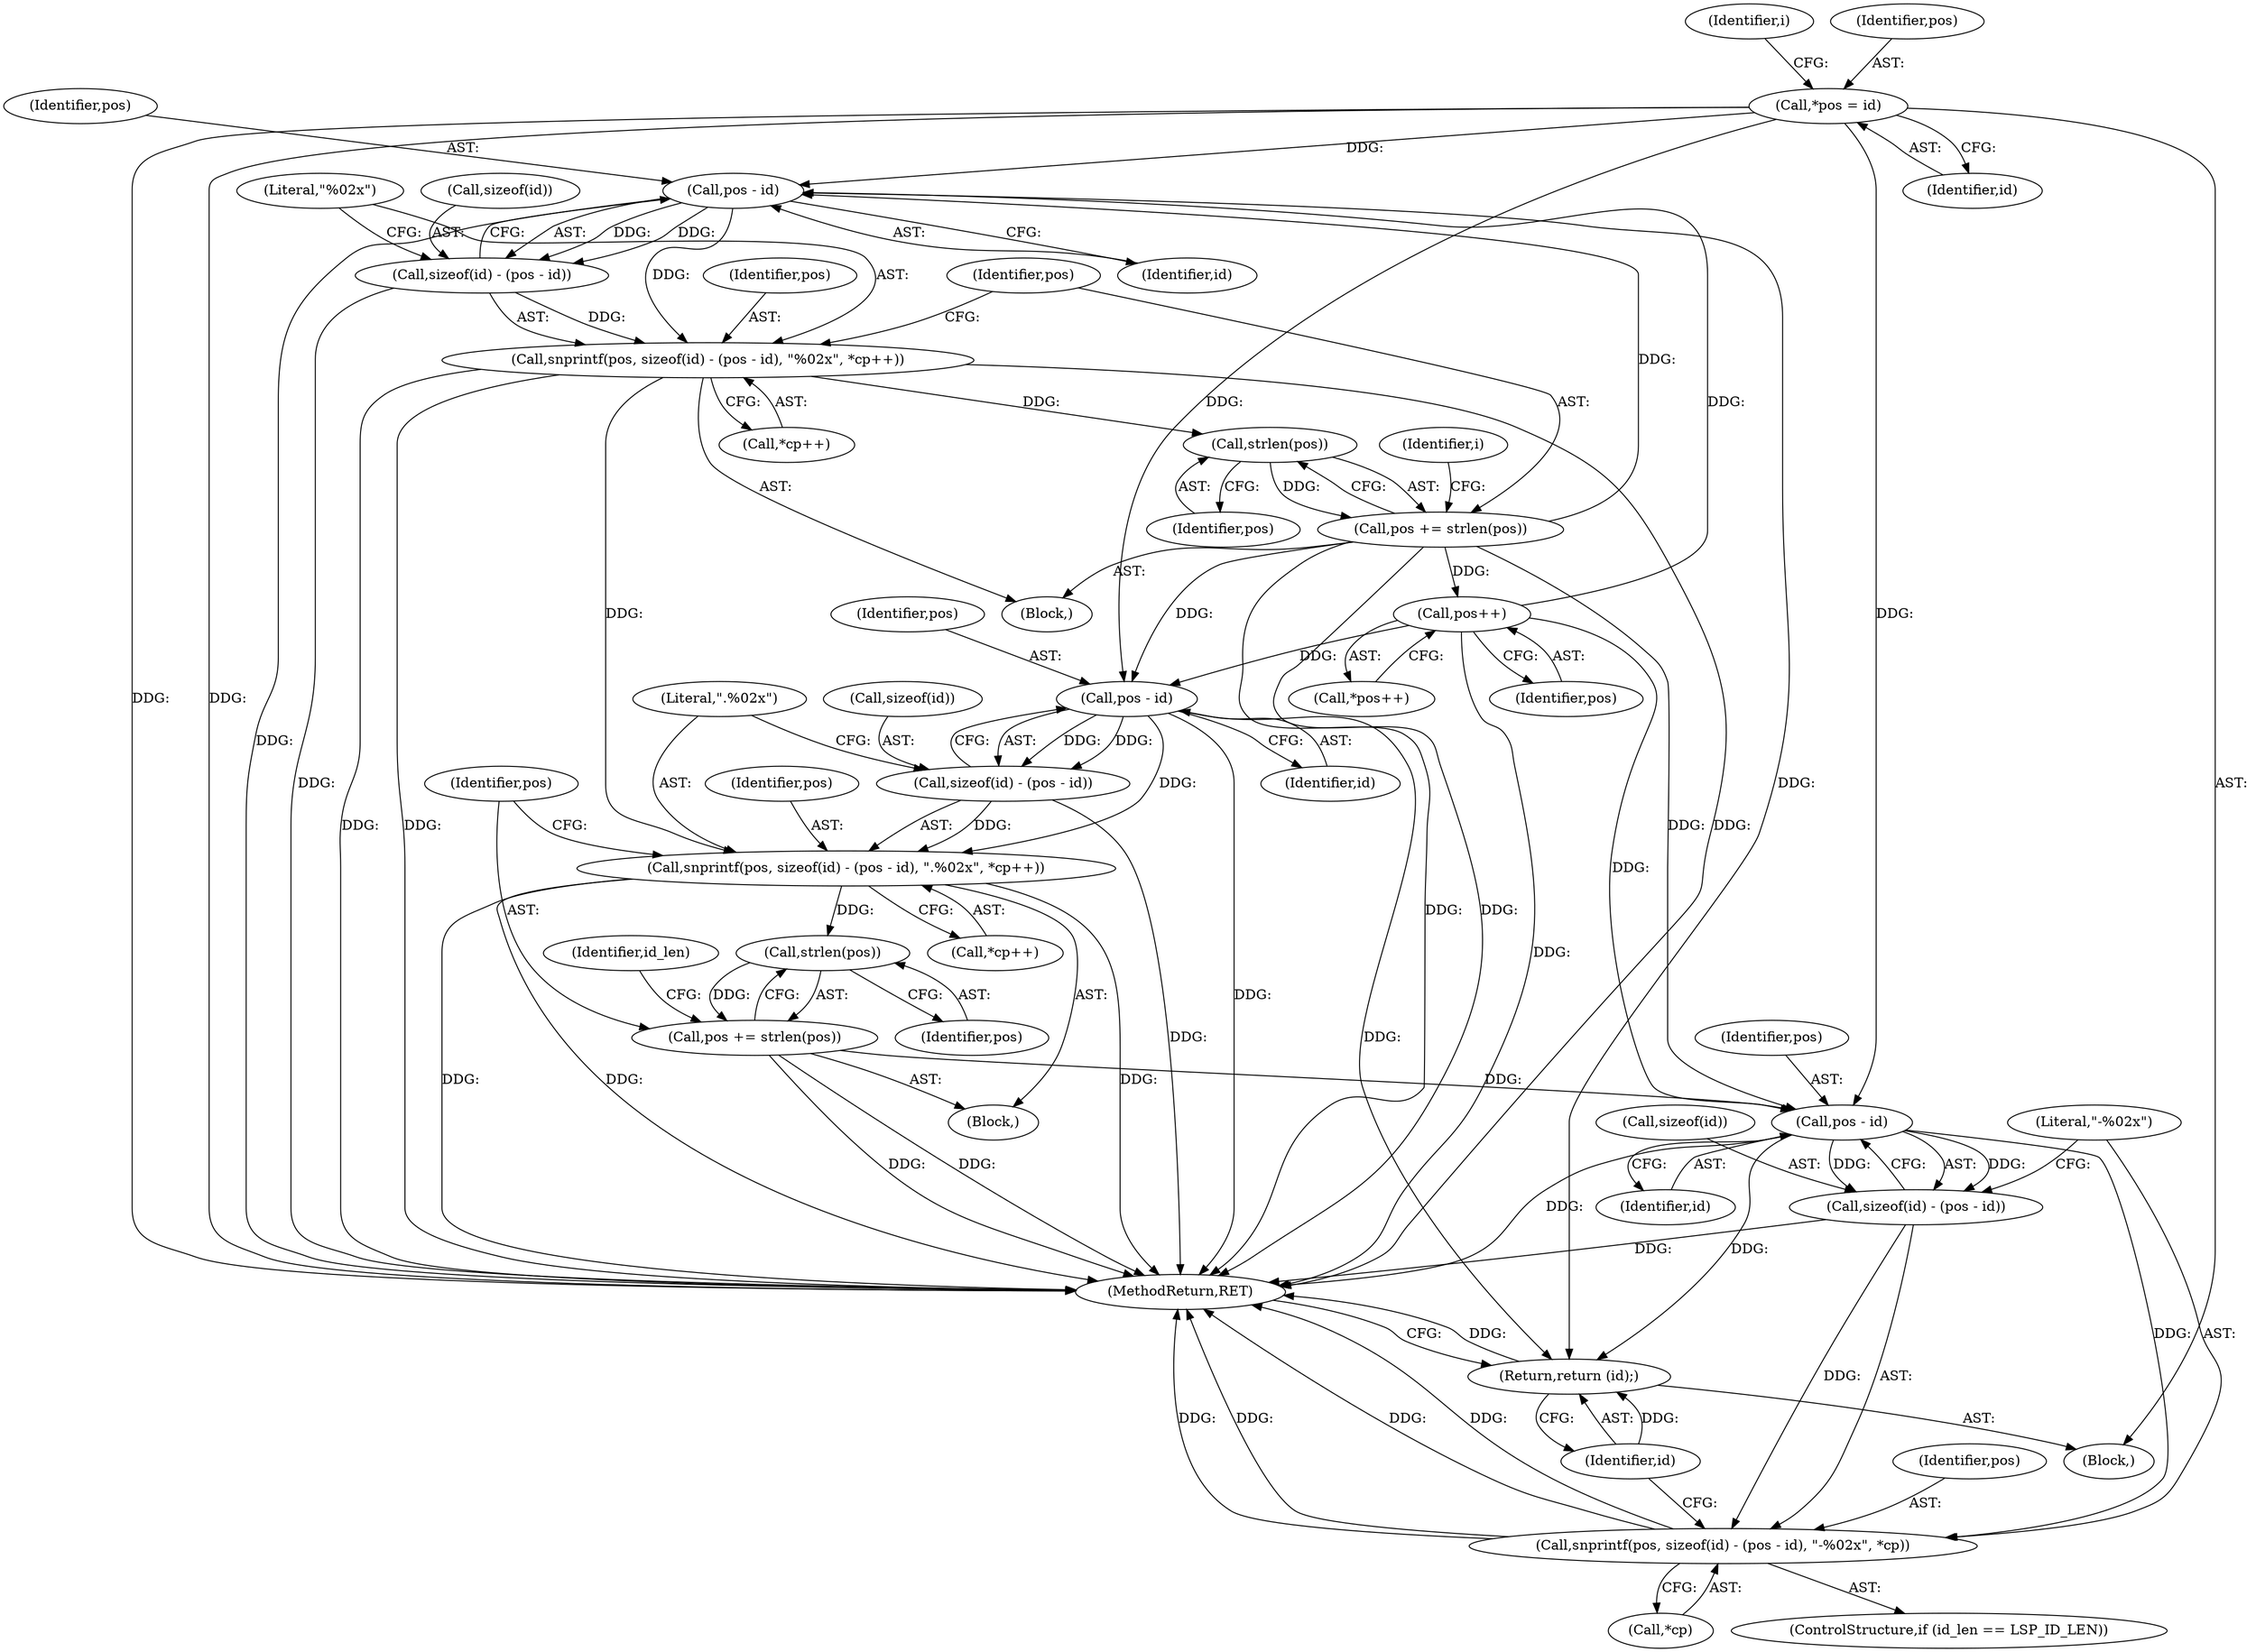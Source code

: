 digraph "0_tcpdump_571a6f33f47e7a2394fa08f925e534135c29cf1e@pointer" {
"1000159" [label="(Call,pos - id)"];
"1000107" [label="(Call,*pos = id)"];
"1000132" [label="(Call,pos += strlen(pos))"];
"1000134" [label="(Call,strlen(pos))"];
"1000120" [label="(Call,snprintf(pos, sizeof(id) - (pos - id), \"%02x\", *cp++))"];
"1000125" [label="(Call,pos - id)"];
"1000146" [label="(Call,pos++)"];
"1000122" [label="(Call,sizeof(id) - (pos - id))"];
"1000154" [label="(Call,snprintf(pos, sizeof(id) - (pos - id), \".%02x\", *cp++))"];
"1000168" [label="(Call,strlen(pos))"];
"1000166" [label="(Call,pos += strlen(pos))"];
"1000179" [label="(Call,pos - id)"];
"1000174" [label="(Call,snprintf(pos, sizeof(id) - (pos - id), \"-%02x\", *cp))"];
"1000176" [label="(Call,sizeof(id) - (pos - id))"];
"1000185" [label="(Return,return (id);)"];
"1000156" [label="(Call,sizeof(id) - (pos - id))"];
"1000121" [label="(Identifier,pos)"];
"1000160" [label="(Identifier,pos)"];
"1000153" [label="(Block,)"];
"1000126" [label="(Identifier,pos)"];
"1000185" [label="(Return,return (id);)"];
"1000157" [label="(Call,sizeof(id))"];
"1000187" [label="(MethodReturn,RET)"];
"1000179" [label="(Call,pos - id)"];
"1000147" [label="(Identifier,pos)"];
"1000107" [label="(Call,*pos = id)"];
"1000172" [label="(Identifier,id_len)"];
"1000183" [label="(Call,*cp)"];
"1000145" [label="(Call,*pos++)"];
"1000132" [label="(Call,pos += strlen(pos))"];
"1000112" [label="(Identifier,i)"];
"1000177" [label="(Call,sizeof(id))"];
"1000103" [label="(Block,)"];
"1000146" [label="(Call,pos++)"];
"1000168" [label="(Call,strlen(pos))"];
"1000180" [label="(Identifier,pos)"];
"1000162" [label="(Literal,\".%02x\")"];
"1000169" [label="(Identifier,pos)"];
"1000122" [label="(Call,sizeof(id) - (pos - id))"];
"1000129" [label="(Call,*cp++)"];
"1000175" [label="(Identifier,pos)"];
"1000176" [label="(Call,sizeof(id) - (pos - id))"];
"1000161" [label="(Identifier,id)"];
"1000135" [label="(Identifier,pos)"];
"1000156" [label="(Call,sizeof(id) - (pos - id))"];
"1000174" [label="(Call,snprintf(pos, sizeof(id) - (pos - id), \"-%02x\", *cp))"];
"1000133" [label="(Identifier,pos)"];
"1000181" [label="(Identifier,id)"];
"1000119" [label="(Block,)"];
"1000120" [label="(Call,snprintf(pos, sizeof(id) - (pos - id), \"%02x\", *cp++))"];
"1000159" [label="(Call,pos - id)"];
"1000139" [label="(Identifier,i)"];
"1000127" [label="(Identifier,id)"];
"1000109" [label="(Identifier,id)"];
"1000154" [label="(Call,snprintf(pos, sizeof(id) - (pos - id), \".%02x\", *cp++))"];
"1000163" [label="(Call,*cp++)"];
"1000155" [label="(Identifier,pos)"];
"1000108" [label="(Identifier,pos)"];
"1000123" [label="(Call,sizeof(id))"];
"1000166" [label="(Call,pos += strlen(pos))"];
"1000182" [label="(Literal,\"-%02x\")"];
"1000125" [label="(Call,pos - id)"];
"1000170" [label="(ControlStructure,if (id_len == LSP_ID_LEN))"];
"1000186" [label="(Identifier,id)"];
"1000128" [label="(Literal,\"%02x\")"];
"1000167" [label="(Identifier,pos)"];
"1000134" [label="(Call,strlen(pos))"];
"1000159" -> "1000156"  [label="AST: "];
"1000159" -> "1000161"  [label="CFG: "];
"1000160" -> "1000159"  [label="AST: "];
"1000161" -> "1000159"  [label="AST: "];
"1000156" -> "1000159"  [label="CFG: "];
"1000159" -> "1000187"  [label="DDG: "];
"1000159" -> "1000154"  [label="DDG: "];
"1000159" -> "1000156"  [label="DDG: "];
"1000159" -> "1000156"  [label="DDG: "];
"1000107" -> "1000159"  [label="DDG: "];
"1000132" -> "1000159"  [label="DDG: "];
"1000146" -> "1000159"  [label="DDG: "];
"1000159" -> "1000185"  [label="DDG: "];
"1000107" -> "1000103"  [label="AST: "];
"1000107" -> "1000109"  [label="CFG: "];
"1000108" -> "1000107"  [label="AST: "];
"1000109" -> "1000107"  [label="AST: "];
"1000112" -> "1000107"  [label="CFG: "];
"1000107" -> "1000187"  [label="DDG: "];
"1000107" -> "1000187"  [label="DDG: "];
"1000107" -> "1000125"  [label="DDG: "];
"1000107" -> "1000179"  [label="DDG: "];
"1000132" -> "1000119"  [label="AST: "];
"1000132" -> "1000134"  [label="CFG: "];
"1000133" -> "1000132"  [label="AST: "];
"1000134" -> "1000132"  [label="AST: "];
"1000139" -> "1000132"  [label="CFG: "];
"1000132" -> "1000187"  [label="DDG: "];
"1000132" -> "1000187"  [label="DDG: "];
"1000132" -> "1000125"  [label="DDG: "];
"1000134" -> "1000132"  [label="DDG: "];
"1000132" -> "1000146"  [label="DDG: "];
"1000132" -> "1000179"  [label="DDG: "];
"1000134" -> "1000135"  [label="CFG: "];
"1000135" -> "1000134"  [label="AST: "];
"1000120" -> "1000134"  [label="DDG: "];
"1000120" -> "1000119"  [label="AST: "];
"1000120" -> "1000129"  [label="CFG: "];
"1000121" -> "1000120"  [label="AST: "];
"1000122" -> "1000120"  [label="AST: "];
"1000128" -> "1000120"  [label="AST: "];
"1000129" -> "1000120"  [label="AST: "];
"1000133" -> "1000120"  [label="CFG: "];
"1000120" -> "1000187"  [label="DDG: "];
"1000120" -> "1000187"  [label="DDG: "];
"1000120" -> "1000187"  [label="DDG: "];
"1000125" -> "1000120"  [label="DDG: "];
"1000122" -> "1000120"  [label="DDG: "];
"1000120" -> "1000154"  [label="DDG: "];
"1000125" -> "1000122"  [label="AST: "];
"1000125" -> "1000127"  [label="CFG: "];
"1000126" -> "1000125"  [label="AST: "];
"1000127" -> "1000125"  [label="AST: "];
"1000122" -> "1000125"  [label="CFG: "];
"1000125" -> "1000187"  [label="DDG: "];
"1000125" -> "1000122"  [label="DDG: "];
"1000125" -> "1000122"  [label="DDG: "];
"1000146" -> "1000125"  [label="DDG: "];
"1000125" -> "1000185"  [label="DDG: "];
"1000146" -> "1000145"  [label="AST: "];
"1000146" -> "1000147"  [label="CFG: "];
"1000147" -> "1000146"  [label="AST: "];
"1000145" -> "1000146"  [label="CFG: "];
"1000146" -> "1000187"  [label="DDG: "];
"1000146" -> "1000179"  [label="DDG: "];
"1000123" -> "1000122"  [label="AST: "];
"1000128" -> "1000122"  [label="CFG: "];
"1000122" -> "1000187"  [label="DDG: "];
"1000154" -> "1000153"  [label="AST: "];
"1000154" -> "1000163"  [label="CFG: "];
"1000155" -> "1000154"  [label="AST: "];
"1000156" -> "1000154"  [label="AST: "];
"1000162" -> "1000154"  [label="AST: "];
"1000163" -> "1000154"  [label="AST: "];
"1000167" -> "1000154"  [label="CFG: "];
"1000154" -> "1000187"  [label="DDG: "];
"1000154" -> "1000187"  [label="DDG: "];
"1000154" -> "1000187"  [label="DDG: "];
"1000156" -> "1000154"  [label="DDG: "];
"1000154" -> "1000168"  [label="DDG: "];
"1000168" -> "1000166"  [label="AST: "];
"1000168" -> "1000169"  [label="CFG: "];
"1000169" -> "1000168"  [label="AST: "];
"1000166" -> "1000168"  [label="CFG: "];
"1000168" -> "1000166"  [label="DDG: "];
"1000166" -> "1000153"  [label="AST: "];
"1000167" -> "1000166"  [label="AST: "];
"1000172" -> "1000166"  [label="CFG: "];
"1000166" -> "1000187"  [label="DDG: "];
"1000166" -> "1000187"  [label="DDG: "];
"1000166" -> "1000179"  [label="DDG: "];
"1000179" -> "1000176"  [label="AST: "];
"1000179" -> "1000181"  [label="CFG: "];
"1000180" -> "1000179"  [label="AST: "];
"1000181" -> "1000179"  [label="AST: "];
"1000176" -> "1000179"  [label="CFG: "];
"1000179" -> "1000187"  [label="DDG: "];
"1000179" -> "1000174"  [label="DDG: "];
"1000179" -> "1000176"  [label="DDG: "];
"1000179" -> "1000176"  [label="DDG: "];
"1000179" -> "1000185"  [label="DDG: "];
"1000174" -> "1000170"  [label="AST: "];
"1000174" -> "1000183"  [label="CFG: "];
"1000175" -> "1000174"  [label="AST: "];
"1000176" -> "1000174"  [label="AST: "];
"1000182" -> "1000174"  [label="AST: "];
"1000183" -> "1000174"  [label="AST: "];
"1000186" -> "1000174"  [label="CFG: "];
"1000174" -> "1000187"  [label="DDG: "];
"1000174" -> "1000187"  [label="DDG: "];
"1000174" -> "1000187"  [label="DDG: "];
"1000174" -> "1000187"  [label="DDG: "];
"1000176" -> "1000174"  [label="DDG: "];
"1000177" -> "1000176"  [label="AST: "];
"1000182" -> "1000176"  [label="CFG: "];
"1000176" -> "1000187"  [label="DDG: "];
"1000185" -> "1000103"  [label="AST: "];
"1000185" -> "1000186"  [label="CFG: "];
"1000186" -> "1000185"  [label="AST: "];
"1000187" -> "1000185"  [label="CFG: "];
"1000185" -> "1000187"  [label="DDG: "];
"1000186" -> "1000185"  [label="DDG: "];
"1000157" -> "1000156"  [label="AST: "];
"1000162" -> "1000156"  [label="CFG: "];
"1000156" -> "1000187"  [label="DDG: "];
}
